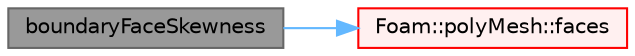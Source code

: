 digraph "boundaryFaceSkewness"
{
 // LATEX_PDF_SIZE
  bgcolor="transparent";
  edge [fontname=Helvetica,fontsize=10,labelfontname=Helvetica,labelfontsize=10];
  node [fontname=Helvetica,fontsize=10,shape=box,height=0.2,width=0.4];
  rankdir="LR";
  Node1 [id="Node000001",label="boundaryFaceSkewness",height=0.2,width=0.4,color="gray40", fillcolor="grey60", style="filled", fontcolor="black",tooltip=" "];
  Node1 -> Node2 [id="edge1_Node000001_Node000002",color="steelblue1",style="solid",tooltip=" "];
  Node2 [id="Node000002",label="Foam::polyMesh::faces",height=0.2,width=0.4,color="red", fillcolor="#FFF0F0", style="filled",URL="$classFoam_1_1polyMesh.html#a431c0a24765f0bb6d32f6a03ce0e9b57",tooltip=" "];
}
